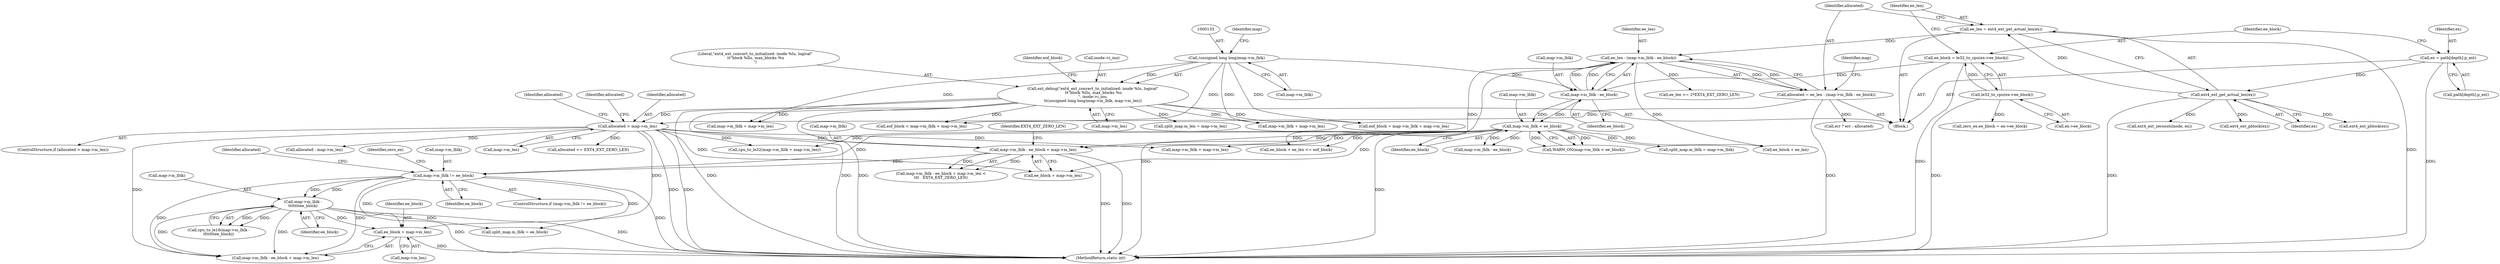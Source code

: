 digraph "0_linux_667eff35a1f56fa74ce98a0c7c29a40adc1ba4e3@pointer" {
"1000415" [label="(Call,ee_block + map->m_len)"];
"1000372" [label="(Call,map->m_lblk != ee_block)"];
"1000357" [label="(Call,map->m_lblk - ee_block + map->m_len)"];
"1000209" [label="(Call,map->m_lblk < ee_block)"];
"1000203" [label="(Call,map->m_lblk - ee_block)"];
"1000132" [label="(Call,(unsigned long long)map->m_lblk)"];
"1000189" [label="(Call,ee_block = le32_to_cpu(ex->ee_block))"];
"1000191" [label="(Call,le32_to_cpu(ex->ee_block))"];
"1000284" [label="(Call,allocated > map->m_len)"];
"1000199" [label="(Call,allocated = ee_len - (map->m_lblk - ee_block))"];
"1000201" [label="(Call,ee_len - (map->m_lblk - ee_block))"];
"1000195" [label="(Call,ee_len = ext4_ext_get_actual_len(ex))"];
"1000197" [label="(Call,ext4_ext_get_actual_len(ex))"];
"1000182" [label="(Call,ex = path[depth].p_ext)"];
"1000127" [label="(Call,ext_debug(\"ext4_ext_convert_to_initialized: inode %lu, logical\"\n \t\t\"block %llu, max_blocks %u\n\", inode->i_ino,\n\t\t(unsigned long long)map->m_lblk, map->m_len))"];
"1000390" [label="(Call,map->m_lblk -\n\t\t\t\t\t\t\tee_block)"];
"1000325" [label="(Call,ext4_ext_pblock(ex))"];
"1000201" [label="(Call,ee_len - (map->m_lblk - ee_block))"];
"1000411" [label="(Call,map->m_lblk - ee_block + map->m_len)"];
"1000410" [label="(Identifier,allocated)"];
"1000134" [label="(Call,map->m_lblk)"];
"1000390" [label="(Call,map->m_lblk -\n\t\t\t\t\t\t\tee_block)"];
"1000160" [label="(Call,eof_block < map->m_lblk + map->m_len)"];
"1000169" [label="(Call,eof_block = map->m_lblk + map->m_len)"];
"1000286" [label="(Call,map->m_len)"];
"1000292" [label="(Call,allocated <= EXT4_EXT_ZERO_LEN)"];
"1000184" [label="(Call,path[depth].p_ext)"];
"1000137" [label="(Call,map->m_len)"];
"1000380" [label="(Identifier,zero_ex)"];
"1000213" [label="(Identifier,ee_block)"];
"1000217" [label="(Call,ee_block + ee_len <= eof_block)"];
"1000366" [label="(Identifier,EXT4_EXT_ZERO_LEN)"];
"1000226" [label="(Call,ee_len <= 2*EXT4_EXT_ZERO_LEN)"];
"1000303" [label="(Call,cpu_to_le32(map->m_lblk + map->m_len))"];
"1000304" [label="(Call,map->m_lblk + map->m_len)"];
"1000285" [label="(Identifier,allocated)"];
"1000420" [label="(Call,split_map.m_lblk = ee_block)"];
"1000283" [label="(ControlStructure,if (allocated > map->m_len))"];
"1000316" [label="(Call,allocated - map->m_len)"];
"1000204" [label="(Call,map->m_lblk)"];
"1000449" [label="(Call,err ? err : allocated)"];
"1000431" [label="(Identifier,allocated)"];
"1000132" [label="(Call,(unsigned long long)map->m_lblk)"];
"1000358" [label="(Call,map->m_lblk)"];
"1000199" [label="(Call,allocated = ee_len - (map->m_lblk - ee_block))"];
"1000357" [label="(Call,map->m_lblk - ee_block + map->m_len)"];
"1000356" [label="(Call,map->m_lblk - ee_block + map->m_len <\n\t\t\t   EXT4_EXT_ZERO_LEN)"];
"1000127" [label="(Call,ext_debug(\"ext4_ext_convert_to_initialized: inode %lu, logical\"\n \t\t\"block %llu, max_blocks %u\n\", inode->i_ino,\n\t\t(unsigned long long)map->m_lblk, map->m_len))"];
"1000196" [label="(Identifier,ee_len)"];
"1000391" [label="(Call,map->m_lblk)"];
"1000189" [label="(Call,ee_block = le32_to_cpu(ex->ee_block))"];
"1000415" [label="(Call,ee_block + map->m_len)"];
"1000376" [label="(Identifier,ee_block)"];
"1000417" [label="(Call,map->m_len)"];
"1000209" [label="(Call,map->m_lblk < ee_block)"];
"1000191" [label="(Call,le32_to_cpu(ex->ee_block))"];
"1000276" [label="(Call,split_map.m_len = map->m_len)"];
"1000200" [label="(Identifier,allocated)"];
"1000195" [label="(Call,ee_len = ext4_ext_get_actual_len(ex))"];
"1000198" [label="(Identifier,ex)"];
"1000361" [label="(Call,ee_block + map->m_len)"];
"1000207" [label="(Identifier,ee_block)"];
"1000327" [label="(Call,map->m_lblk - ee_block)"];
"1000110" [label="(Block,)"];
"1000237" [label="(Call,ext4_ext_zeroout(inode, ex))"];
"1000371" [label="(ControlStructure,if (map->m_lblk != ee_block))"];
"1000416" [label="(Identifier,ee_block)"];
"1000203" [label="(Call,map->m_lblk - ee_block)"];
"1000293" [label="(Identifier,allocated)"];
"1000128" [label="(Literal,\"ext4_ext_convert_to_initialized: inode %lu, logical\"\n \t\t\"block %llu, max_blocks %u\n\")"];
"1000208" [label="(Call,WARN_ON(map->m_lblk < ee_block))"];
"1000192" [label="(Call,ex->ee_block)"];
"1000372" [label="(Call,map->m_lblk != ee_block)"];
"1000389" [label="(Call,cpu_to_le16(map->m_lblk -\n\t\t\t\t\t\t\tee_block))"];
"1000141" [label="(Identifier,eof_block)"];
"1000197" [label="(Call,ext4_ext_get_actual_len(ex))"];
"1000373" [label="(Call,map->m_lblk)"];
"1000202" [label="(Identifier,ee_len)"];
"1000182" [label="(Call,ex = path[depth].p_ext)"];
"1000171" [label="(Call,map->m_lblk + map->m_len)"];
"1000218" [label="(Call,ee_block + ee_len)"];
"1000190" [label="(Identifier,ee_block)"];
"1000378" [label="(Call,zero_ex.ee_block = ex->ee_block)"];
"1000398" [label="(Call,ext4_ext_pblock(ex))"];
"1000162" [label="(Call,map->m_lblk + map->m_len)"];
"1000183" [label="(Identifier,ex)"];
"1000129" [label="(Call,inode->i_ino)"];
"1000210" [label="(Call,map->m_lblk)"];
"1000269" [label="(Call,split_map.m_lblk = map->m_lblk)"];
"1000138" [label="(Identifier,map)"];
"1000284" [label="(Call,allocated > map->m_len)"];
"1000211" [label="(Identifier,map)"];
"1000453" [label="(MethodReturn,static int)"];
"1000394" [label="(Identifier,ee_block)"];
"1000415" -> "1000411"  [label="AST: "];
"1000415" -> "1000417"  [label="CFG: "];
"1000416" -> "1000415"  [label="AST: "];
"1000417" -> "1000415"  [label="AST: "];
"1000411" -> "1000415"  [label="CFG: "];
"1000415" -> "1000453"  [label="DDG: "];
"1000372" -> "1000415"  [label="DDG: "];
"1000390" -> "1000415"  [label="DDG: "];
"1000284" -> "1000415"  [label="DDG: "];
"1000372" -> "1000371"  [label="AST: "];
"1000372" -> "1000376"  [label="CFG: "];
"1000373" -> "1000372"  [label="AST: "];
"1000376" -> "1000372"  [label="AST: "];
"1000380" -> "1000372"  [label="CFG: "];
"1000410" -> "1000372"  [label="CFG: "];
"1000372" -> "1000453"  [label="DDG: "];
"1000357" -> "1000372"  [label="DDG: "];
"1000209" -> "1000372"  [label="DDG: "];
"1000372" -> "1000390"  [label="DDG: "];
"1000372" -> "1000390"  [label="DDG: "];
"1000372" -> "1000411"  [label="DDG: "];
"1000372" -> "1000411"  [label="DDG: "];
"1000372" -> "1000420"  [label="DDG: "];
"1000357" -> "1000356"  [label="AST: "];
"1000357" -> "1000361"  [label="CFG: "];
"1000358" -> "1000357"  [label="AST: "];
"1000361" -> "1000357"  [label="AST: "];
"1000366" -> "1000357"  [label="CFG: "];
"1000357" -> "1000453"  [label="DDG: "];
"1000357" -> "1000453"  [label="DDG: "];
"1000357" -> "1000356"  [label="DDG: "];
"1000357" -> "1000356"  [label="DDG: "];
"1000209" -> "1000357"  [label="DDG: "];
"1000209" -> "1000357"  [label="DDG: "];
"1000284" -> "1000357"  [label="DDG: "];
"1000209" -> "1000208"  [label="AST: "];
"1000209" -> "1000213"  [label="CFG: "];
"1000210" -> "1000209"  [label="AST: "];
"1000213" -> "1000209"  [label="AST: "];
"1000208" -> "1000209"  [label="CFG: "];
"1000209" -> "1000453"  [label="DDG: "];
"1000209" -> "1000208"  [label="DDG: "];
"1000209" -> "1000208"  [label="DDG: "];
"1000203" -> "1000209"  [label="DDG: "];
"1000203" -> "1000209"  [label="DDG: "];
"1000209" -> "1000217"  [label="DDG: "];
"1000209" -> "1000218"  [label="DDG: "];
"1000209" -> "1000269"  [label="DDG: "];
"1000209" -> "1000303"  [label="DDG: "];
"1000209" -> "1000304"  [label="DDG: "];
"1000209" -> "1000327"  [label="DDG: "];
"1000209" -> "1000327"  [label="DDG: "];
"1000209" -> "1000361"  [label="DDG: "];
"1000203" -> "1000201"  [label="AST: "];
"1000203" -> "1000207"  [label="CFG: "];
"1000204" -> "1000203"  [label="AST: "];
"1000207" -> "1000203"  [label="AST: "];
"1000201" -> "1000203"  [label="CFG: "];
"1000203" -> "1000201"  [label="DDG: "];
"1000203" -> "1000201"  [label="DDG: "];
"1000132" -> "1000203"  [label="DDG: "];
"1000189" -> "1000203"  [label="DDG: "];
"1000132" -> "1000127"  [label="AST: "];
"1000132" -> "1000134"  [label="CFG: "];
"1000133" -> "1000132"  [label="AST: "];
"1000134" -> "1000132"  [label="AST: "];
"1000138" -> "1000132"  [label="CFG: "];
"1000132" -> "1000127"  [label="DDG: "];
"1000132" -> "1000160"  [label="DDG: "];
"1000132" -> "1000162"  [label="DDG: "];
"1000132" -> "1000169"  [label="DDG: "];
"1000132" -> "1000171"  [label="DDG: "];
"1000189" -> "1000110"  [label="AST: "];
"1000189" -> "1000191"  [label="CFG: "];
"1000190" -> "1000189"  [label="AST: "];
"1000191" -> "1000189"  [label="AST: "];
"1000196" -> "1000189"  [label="CFG: "];
"1000189" -> "1000453"  [label="DDG: "];
"1000191" -> "1000189"  [label="DDG: "];
"1000191" -> "1000192"  [label="CFG: "];
"1000192" -> "1000191"  [label="AST: "];
"1000191" -> "1000453"  [label="DDG: "];
"1000191" -> "1000378"  [label="DDG: "];
"1000284" -> "1000283"  [label="AST: "];
"1000284" -> "1000286"  [label="CFG: "];
"1000285" -> "1000284"  [label="AST: "];
"1000286" -> "1000284"  [label="AST: "];
"1000293" -> "1000284"  [label="CFG: "];
"1000431" -> "1000284"  [label="CFG: "];
"1000284" -> "1000453"  [label="DDG: "];
"1000284" -> "1000453"  [label="DDG: "];
"1000199" -> "1000284"  [label="DDG: "];
"1000127" -> "1000284"  [label="DDG: "];
"1000284" -> "1000292"  [label="DDG: "];
"1000284" -> "1000303"  [label="DDG: "];
"1000284" -> "1000304"  [label="DDG: "];
"1000284" -> "1000316"  [label="DDG: "];
"1000284" -> "1000361"  [label="DDG: "];
"1000284" -> "1000411"  [label="DDG: "];
"1000199" -> "1000110"  [label="AST: "];
"1000199" -> "1000201"  [label="CFG: "];
"1000200" -> "1000199"  [label="AST: "];
"1000201" -> "1000199"  [label="AST: "];
"1000211" -> "1000199"  [label="CFG: "];
"1000199" -> "1000453"  [label="DDG: "];
"1000201" -> "1000199"  [label="DDG: "];
"1000201" -> "1000199"  [label="DDG: "];
"1000199" -> "1000449"  [label="DDG: "];
"1000202" -> "1000201"  [label="AST: "];
"1000201" -> "1000453"  [label="DDG: "];
"1000195" -> "1000201"  [label="DDG: "];
"1000201" -> "1000217"  [label="DDG: "];
"1000201" -> "1000218"  [label="DDG: "];
"1000201" -> "1000226"  [label="DDG: "];
"1000195" -> "1000110"  [label="AST: "];
"1000195" -> "1000197"  [label="CFG: "];
"1000196" -> "1000195"  [label="AST: "];
"1000197" -> "1000195"  [label="AST: "];
"1000200" -> "1000195"  [label="CFG: "];
"1000195" -> "1000453"  [label="DDG: "];
"1000197" -> "1000195"  [label="DDG: "];
"1000197" -> "1000198"  [label="CFG: "];
"1000198" -> "1000197"  [label="AST: "];
"1000197" -> "1000453"  [label="DDG: "];
"1000182" -> "1000197"  [label="DDG: "];
"1000197" -> "1000237"  [label="DDG: "];
"1000197" -> "1000325"  [label="DDG: "];
"1000197" -> "1000398"  [label="DDG: "];
"1000182" -> "1000110"  [label="AST: "];
"1000182" -> "1000184"  [label="CFG: "];
"1000183" -> "1000182"  [label="AST: "];
"1000184" -> "1000182"  [label="AST: "];
"1000190" -> "1000182"  [label="CFG: "];
"1000182" -> "1000453"  [label="DDG: "];
"1000127" -> "1000110"  [label="AST: "];
"1000127" -> "1000137"  [label="CFG: "];
"1000128" -> "1000127"  [label="AST: "];
"1000129" -> "1000127"  [label="AST: "];
"1000137" -> "1000127"  [label="AST: "];
"1000141" -> "1000127"  [label="CFG: "];
"1000127" -> "1000453"  [label="DDG: "];
"1000127" -> "1000453"  [label="DDG: "];
"1000127" -> "1000453"  [label="DDG: "];
"1000127" -> "1000160"  [label="DDG: "];
"1000127" -> "1000162"  [label="DDG: "];
"1000127" -> "1000169"  [label="DDG: "];
"1000127" -> "1000171"  [label="DDG: "];
"1000127" -> "1000276"  [label="DDG: "];
"1000390" -> "1000389"  [label="AST: "];
"1000390" -> "1000394"  [label="CFG: "];
"1000391" -> "1000390"  [label="AST: "];
"1000394" -> "1000390"  [label="AST: "];
"1000389" -> "1000390"  [label="CFG: "];
"1000390" -> "1000453"  [label="DDG: "];
"1000390" -> "1000453"  [label="DDG: "];
"1000390" -> "1000389"  [label="DDG: "];
"1000390" -> "1000389"  [label="DDG: "];
"1000390" -> "1000411"  [label="DDG: "];
"1000390" -> "1000411"  [label="DDG: "];
"1000390" -> "1000420"  [label="DDG: "];
}
